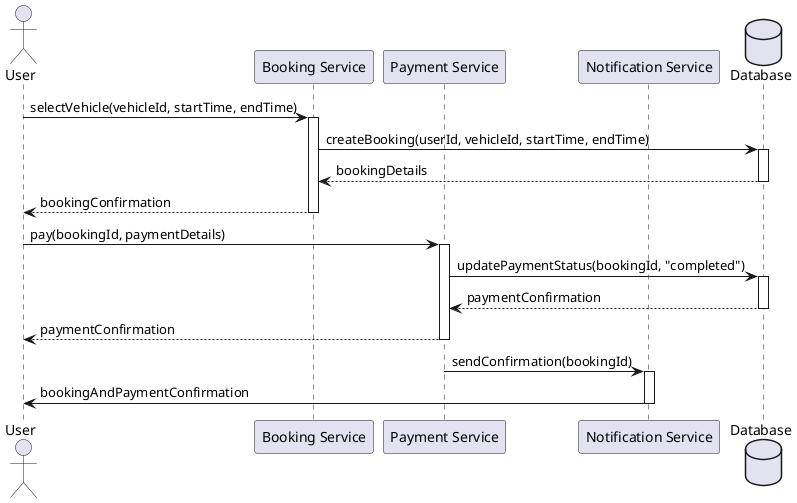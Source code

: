 
```plantuml
@startuml
actor User as user
participant "Booking Service" as bookingService
participant "Payment Service" as paymentService
participant "Notification Service" as notificationService
database "Database" as db

user -> bookingService: selectVehicle(vehicleId, startTime, endTime)
activate bookingService
bookingService -> db: createBooking(userId, vehicleId, startTime, endTime)
activate db
db --> bookingService: bookingDetails
deactivate db

bookingService --> user: bookingConfirmation
deactivate bookingService

user -> paymentService: pay(bookingId, paymentDetails)
activate paymentService
paymentService -> db: updatePaymentStatus(bookingId, "completed")
activate db
db --> paymentService: paymentConfirmation
deactivate db

paymentService --> user: paymentConfirmation
deactivate paymentService

paymentService -> notificationService: sendConfirmation(bookingId)
activate notificationService
notificationService -> user: bookingAndPaymentConfirmation
deactivate notificationService

@enduml
```

This diagram displays the sequence of interactions for booking a vehicle, including payment and confirmation steps.
